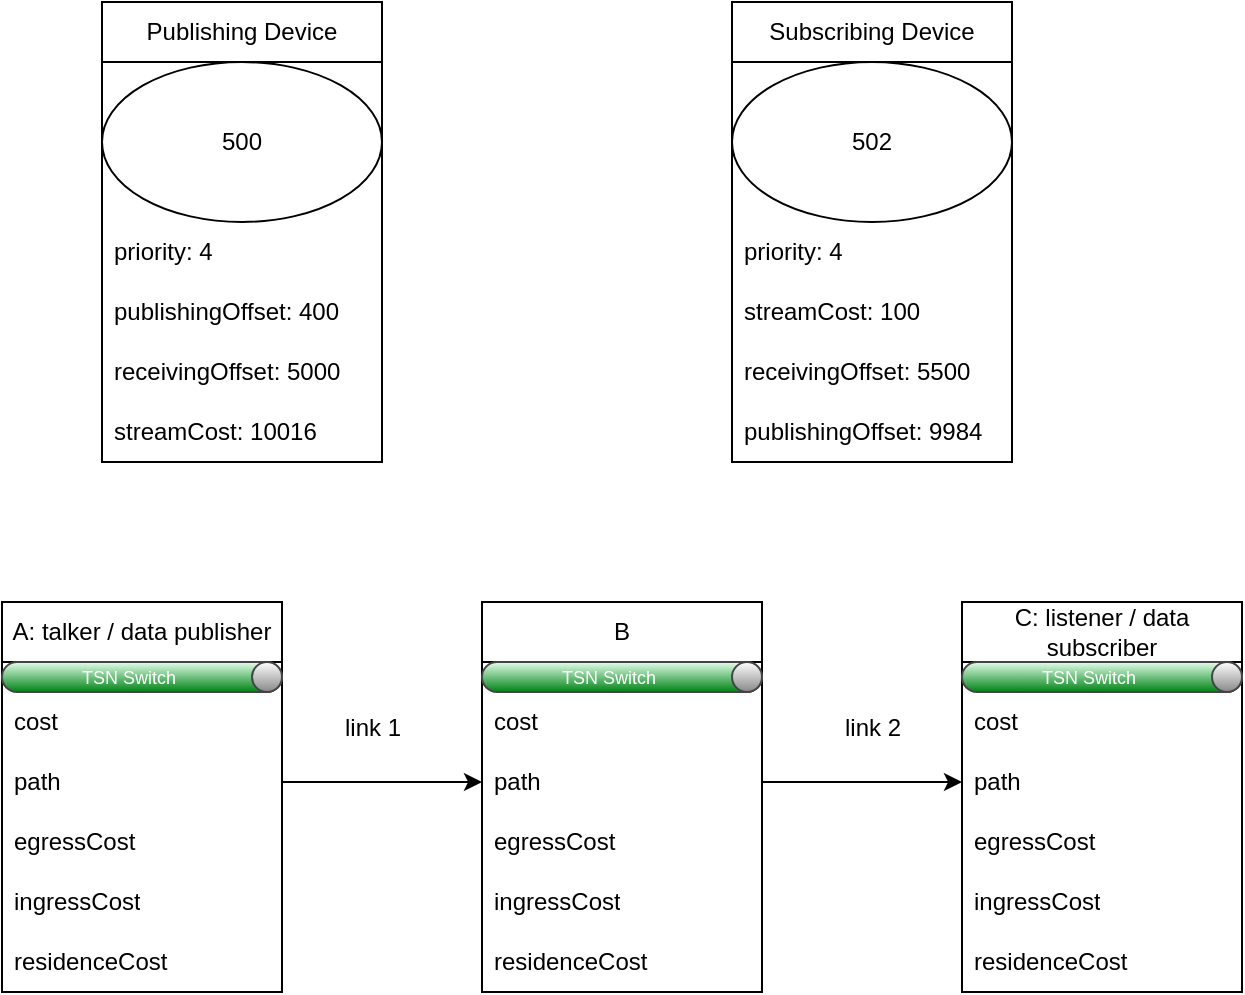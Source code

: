 <mxfile version="24.4.6" type="github">
  <diagram name="Seite-1" id="TU9W4s5XV5Jqz8ymjJ4V">
    <mxGraphModel dx="1434" dy="746" grid="1" gridSize="10" guides="1" tooltips="1" connect="1" arrows="1" fold="1" page="1" pageScale="1" pageWidth="2339" pageHeight="3300" math="0" shadow="0">
      <root>
        <mxCell id="0" />
        <mxCell id="1" parent="0" />
        <mxCell id="pl0yGp6066iL1tmnYxi--1" value="A: talker / data publisher" style="swimlane;fontStyle=0;childLayout=stackLayout;horizontal=1;startSize=30;horizontalStack=0;resizeParent=1;resizeParentMax=0;resizeLast=0;collapsible=1;marginBottom=0;whiteSpace=wrap;html=1;" vertex="1" parent="1">
          <mxGeometry x="200" y="320" width="140" height="195" as="geometry" />
        </mxCell>
        <mxCell id="pl0yGp6066iL1tmnYxi--46" value="TSN Switch" style="strokeWidth=1;html=1;shadow=0;dashed=0;shape=mxgraph.ios.iOnOffButton;mainText=;strokeColor=#444444;fontSize=9;fontColor=#ffffff;spacingRight=14;buttonState=on;sketch=0;" vertex="1" parent="pl0yGp6066iL1tmnYxi--1">
          <mxGeometry y="30" width="140" height="15" as="geometry" />
        </mxCell>
        <mxCell id="pl0yGp6066iL1tmnYxi--2" value="cost" style="text;strokeColor=none;fillColor=none;align=left;verticalAlign=middle;spacingLeft=4;spacingRight=4;overflow=hidden;points=[[0,0.5],[1,0.5]];portConstraint=eastwest;rotatable=0;whiteSpace=wrap;html=1;" vertex="1" parent="pl0yGp6066iL1tmnYxi--1">
          <mxGeometry y="45" width="140" height="30" as="geometry" />
        </mxCell>
        <mxCell id="pl0yGp6066iL1tmnYxi--3" value="path" style="text;strokeColor=none;fillColor=none;align=left;verticalAlign=middle;spacingLeft=4;spacingRight=4;overflow=hidden;points=[[0,0.5],[1,0.5]];portConstraint=eastwest;rotatable=0;whiteSpace=wrap;html=1;" vertex="1" parent="pl0yGp6066iL1tmnYxi--1">
          <mxGeometry y="75" width="140" height="30" as="geometry" />
        </mxCell>
        <mxCell id="pl0yGp6066iL1tmnYxi--4" value="egressCost" style="text;strokeColor=none;fillColor=none;align=left;verticalAlign=middle;spacingLeft=4;spacingRight=4;overflow=hidden;points=[[0,0.5],[1,0.5]];portConstraint=eastwest;rotatable=0;whiteSpace=wrap;html=1;" vertex="1" parent="pl0yGp6066iL1tmnYxi--1">
          <mxGeometry y="105" width="140" height="30" as="geometry" />
        </mxCell>
        <mxCell id="pl0yGp6066iL1tmnYxi--5" value="ingressCost" style="text;strokeColor=none;fillColor=none;align=left;verticalAlign=middle;spacingLeft=4;spacingRight=4;overflow=hidden;points=[[0,0.5],[1,0.5]];portConstraint=eastwest;rotatable=0;whiteSpace=wrap;html=1;" vertex="1" parent="pl0yGp6066iL1tmnYxi--1">
          <mxGeometry y="135" width="140" height="30" as="geometry" />
        </mxCell>
        <mxCell id="pl0yGp6066iL1tmnYxi--6" value="residenceCost" style="text;strokeColor=none;fillColor=none;align=left;verticalAlign=middle;spacingLeft=4;spacingRight=4;overflow=hidden;points=[[0,0.5],[1,0.5]];portConstraint=eastwest;rotatable=0;whiteSpace=wrap;html=1;" vertex="1" parent="pl0yGp6066iL1tmnYxi--1">
          <mxGeometry y="165" width="140" height="30" as="geometry" />
        </mxCell>
        <mxCell id="pl0yGp6066iL1tmnYxi--7" value="B" style="swimlane;fontStyle=0;childLayout=stackLayout;horizontal=1;startSize=30;horizontalStack=0;resizeParent=1;resizeParentMax=0;resizeLast=0;collapsible=1;marginBottom=0;whiteSpace=wrap;html=1;" vertex="1" parent="1">
          <mxGeometry x="440" y="320" width="140" height="195" as="geometry" />
        </mxCell>
        <mxCell id="pl0yGp6066iL1tmnYxi--47" value="TSN Switch" style="strokeWidth=1;html=1;shadow=0;dashed=0;shape=mxgraph.ios.iOnOffButton;mainText=;strokeColor=#444444;fontSize=9;fontColor=#ffffff;spacingRight=14;buttonState=on;sketch=0;" vertex="1" parent="pl0yGp6066iL1tmnYxi--7">
          <mxGeometry y="30" width="140" height="15" as="geometry" />
        </mxCell>
        <mxCell id="pl0yGp6066iL1tmnYxi--8" value="cost" style="text;strokeColor=none;fillColor=none;align=left;verticalAlign=middle;spacingLeft=4;spacingRight=4;overflow=hidden;points=[[0,0.5],[1,0.5]];portConstraint=eastwest;rotatable=0;whiteSpace=wrap;html=1;" vertex="1" parent="pl0yGp6066iL1tmnYxi--7">
          <mxGeometry y="45" width="140" height="30" as="geometry" />
        </mxCell>
        <mxCell id="pl0yGp6066iL1tmnYxi--9" value="path" style="text;strokeColor=none;fillColor=none;align=left;verticalAlign=middle;spacingLeft=4;spacingRight=4;overflow=hidden;points=[[0,0.5],[1,0.5]];portConstraint=eastwest;rotatable=0;whiteSpace=wrap;html=1;" vertex="1" parent="pl0yGp6066iL1tmnYxi--7">
          <mxGeometry y="75" width="140" height="30" as="geometry" />
        </mxCell>
        <mxCell id="pl0yGp6066iL1tmnYxi--10" value="egressCost" style="text;strokeColor=none;fillColor=none;align=left;verticalAlign=middle;spacingLeft=4;spacingRight=4;overflow=hidden;points=[[0,0.5],[1,0.5]];portConstraint=eastwest;rotatable=0;whiteSpace=wrap;html=1;" vertex="1" parent="pl0yGp6066iL1tmnYxi--7">
          <mxGeometry y="105" width="140" height="30" as="geometry" />
        </mxCell>
        <mxCell id="pl0yGp6066iL1tmnYxi--11" value="ingressCost" style="text;strokeColor=none;fillColor=none;align=left;verticalAlign=middle;spacingLeft=4;spacingRight=4;overflow=hidden;points=[[0,0.5],[1,0.5]];portConstraint=eastwest;rotatable=0;whiteSpace=wrap;html=1;" vertex="1" parent="pl0yGp6066iL1tmnYxi--7">
          <mxGeometry y="135" width="140" height="30" as="geometry" />
        </mxCell>
        <mxCell id="pl0yGp6066iL1tmnYxi--12" value="residenceCost" style="text;strokeColor=none;fillColor=none;align=left;verticalAlign=middle;spacingLeft=4;spacingRight=4;overflow=hidden;points=[[0,0.5],[1,0.5]];portConstraint=eastwest;rotatable=0;whiteSpace=wrap;html=1;" vertex="1" parent="pl0yGp6066iL1tmnYxi--7">
          <mxGeometry y="165" width="140" height="30" as="geometry" />
        </mxCell>
        <mxCell id="pl0yGp6066iL1tmnYxi--13" value="C: listener / data subscriber" style="swimlane;fontStyle=0;childLayout=stackLayout;horizontal=1;startSize=30;horizontalStack=0;resizeParent=1;resizeParentMax=0;resizeLast=0;collapsible=1;marginBottom=0;whiteSpace=wrap;html=1;" vertex="1" parent="1">
          <mxGeometry x="680" y="320" width="140" height="195" as="geometry" />
        </mxCell>
        <mxCell id="pl0yGp6066iL1tmnYxi--48" value="TSN Switch" style="strokeWidth=1;html=1;shadow=0;dashed=0;shape=mxgraph.ios.iOnOffButton;mainText=;strokeColor=#444444;fontSize=9;fontColor=#ffffff;spacingRight=14;buttonState=on;sketch=0;" vertex="1" parent="pl0yGp6066iL1tmnYxi--13">
          <mxGeometry y="30" width="140" height="15" as="geometry" />
        </mxCell>
        <mxCell id="pl0yGp6066iL1tmnYxi--14" value="cost" style="text;strokeColor=none;fillColor=none;align=left;verticalAlign=middle;spacingLeft=4;spacingRight=4;overflow=hidden;points=[[0,0.5],[1,0.5]];portConstraint=eastwest;rotatable=0;whiteSpace=wrap;html=1;" vertex="1" parent="pl0yGp6066iL1tmnYxi--13">
          <mxGeometry y="45" width="140" height="30" as="geometry" />
        </mxCell>
        <mxCell id="pl0yGp6066iL1tmnYxi--15" value="path" style="text;strokeColor=none;fillColor=none;align=left;verticalAlign=middle;spacingLeft=4;spacingRight=4;overflow=hidden;points=[[0,0.5],[1,0.5]];portConstraint=eastwest;rotatable=0;whiteSpace=wrap;html=1;" vertex="1" parent="pl0yGp6066iL1tmnYxi--13">
          <mxGeometry y="75" width="140" height="30" as="geometry" />
        </mxCell>
        <mxCell id="pl0yGp6066iL1tmnYxi--16" value="egressCost" style="text;strokeColor=none;fillColor=none;align=left;verticalAlign=middle;spacingLeft=4;spacingRight=4;overflow=hidden;points=[[0,0.5],[1,0.5]];portConstraint=eastwest;rotatable=0;whiteSpace=wrap;html=1;" vertex="1" parent="pl0yGp6066iL1tmnYxi--13">
          <mxGeometry y="105" width="140" height="30" as="geometry" />
        </mxCell>
        <mxCell id="pl0yGp6066iL1tmnYxi--17" value="ingressCost" style="text;strokeColor=none;fillColor=none;align=left;verticalAlign=middle;spacingLeft=4;spacingRight=4;overflow=hidden;points=[[0,0.5],[1,0.5]];portConstraint=eastwest;rotatable=0;whiteSpace=wrap;html=1;" vertex="1" parent="pl0yGp6066iL1tmnYxi--13">
          <mxGeometry y="135" width="140" height="30" as="geometry" />
        </mxCell>
        <mxCell id="pl0yGp6066iL1tmnYxi--18" value="residenceCost" style="text;strokeColor=none;fillColor=none;align=left;verticalAlign=middle;spacingLeft=4;spacingRight=4;overflow=hidden;points=[[0,0.5],[1,0.5]];portConstraint=eastwest;rotatable=0;whiteSpace=wrap;html=1;" vertex="1" parent="pl0yGp6066iL1tmnYxi--13">
          <mxGeometry y="165" width="140" height="30" as="geometry" />
        </mxCell>
        <mxCell id="pl0yGp6066iL1tmnYxi--19" style="edgeStyle=orthogonalEdgeStyle;rounded=0;orthogonalLoop=1;jettySize=auto;html=1;exitX=1;exitY=0.5;exitDx=0;exitDy=0;entryX=0;entryY=0.5;entryDx=0;entryDy=0;" edge="1" parent="1" source="pl0yGp6066iL1tmnYxi--3" target="pl0yGp6066iL1tmnYxi--9">
          <mxGeometry relative="1" as="geometry" />
        </mxCell>
        <mxCell id="pl0yGp6066iL1tmnYxi--20" style="edgeStyle=orthogonalEdgeStyle;rounded=0;orthogonalLoop=1;jettySize=auto;html=1;exitX=1;exitY=0.5;exitDx=0;exitDy=0;entryX=0;entryY=0.5;entryDx=0;entryDy=0;" edge="1" parent="1" source="pl0yGp6066iL1tmnYxi--9" target="pl0yGp6066iL1tmnYxi--15">
          <mxGeometry relative="1" as="geometry" />
        </mxCell>
        <mxCell id="pl0yGp6066iL1tmnYxi--21" value="link 1" style="text;html=1;align=center;verticalAlign=middle;resizable=0;points=[];autosize=1;strokeColor=none;fillColor=none;" vertex="1" parent="1">
          <mxGeometry x="360" y="368" width="50" height="30" as="geometry" />
        </mxCell>
        <mxCell id="pl0yGp6066iL1tmnYxi--22" value="link 2" style="text;html=1;align=center;verticalAlign=middle;resizable=0;points=[];autosize=1;strokeColor=none;fillColor=none;" vertex="1" parent="1">
          <mxGeometry x="610" y="368" width="50" height="30" as="geometry" />
        </mxCell>
        <mxCell id="pl0yGp6066iL1tmnYxi--23" value="Publishing Device" style="swimlane;fontStyle=0;childLayout=stackLayout;horizontal=1;startSize=30;horizontalStack=0;resizeParent=1;resizeParentMax=0;resizeLast=0;collapsible=1;marginBottom=0;whiteSpace=wrap;html=1;" vertex="1" parent="1">
          <mxGeometry x="250" y="20" width="140" height="230" as="geometry" />
        </mxCell>
        <mxCell id="pl0yGp6066iL1tmnYxi--29" value="500" style="ellipse;whiteSpace=wrap;html=1;aspect=fixed;" vertex="1" parent="pl0yGp6066iL1tmnYxi--23">
          <mxGeometry y="30" width="140" height="80" as="geometry" />
        </mxCell>
        <mxCell id="pl0yGp6066iL1tmnYxi--24" value="priority: 4" style="text;strokeColor=none;fillColor=none;align=left;verticalAlign=middle;spacingLeft=4;spacingRight=4;overflow=hidden;points=[[0,0.5],[1,0.5]];portConstraint=eastwest;rotatable=0;whiteSpace=wrap;html=1;" vertex="1" parent="pl0yGp6066iL1tmnYxi--23">
          <mxGeometry y="110" width="140" height="30" as="geometry" />
        </mxCell>
        <mxCell id="pl0yGp6066iL1tmnYxi--25" value="publishingOffset: 400" style="text;strokeColor=none;fillColor=none;align=left;verticalAlign=middle;spacingLeft=4;spacingRight=4;overflow=hidden;points=[[0,0.5],[1,0.5]];portConstraint=eastwest;rotatable=0;whiteSpace=wrap;html=1;" vertex="1" parent="pl0yGp6066iL1tmnYxi--23">
          <mxGeometry y="140" width="140" height="30" as="geometry" />
        </mxCell>
        <mxCell id="pl0yGp6066iL1tmnYxi--26" value="receivingOffset: 5000" style="text;strokeColor=none;fillColor=none;align=left;verticalAlign=middle;spacingLeft=4;spacingRight=4;overflow=hidden;points=[[0,0.5],[1,0.5]];portConstraint=eastwest;rotatable=0;whiteSpace=wrap;html=1;" vertex="1" parent="pl0yGp6066iL1tmnYxi--23">
          <mxGeometry y="170" width="140" height="30" as="geometry" />
        </mxCell>
        <mxCell id="pl0yGp6066iL1tmnYxi--27" value="streamCost: 10016" style="text;strokeColor=none;fillColor=none;align=left;verticalAlign=middle;spacingLeft=4;spacingRight=4;overflow=hidden;points=[[0,0.5],[1,0.5]];portConstraint=eastwest;rotatable=0;whiteSpace=wrap;html=1;" vertex="1" parent="pl0yGp6066iL1tmnYxi--23">
          <mxGeometry y="200" width="140" height="30" as="geometry" />
        </mxCell>
        <mxCell id="pl0yGp6066iL1tmnYxi--30" value="Subscribing Device" style="swimlane;fontStyle=0;childLayout=stackLayout;horizontal=1;startSize=30;horizontalStack=0;resizeParent=1;resizeParentMax=0;resizeLast=0;collapsible=1;marginBottom=0;whiteSpace=wrap;html=1;" vertex="1" parent="1">
          <mxGeometry x="565" y="20" width="140" height="230" as="geometry" />
        </mxCell>
        <mxCell id="pl0yGp6066iL1tmnYxi--31" value="502" style="ellipse;whiteSpace=wrap;html=1;aspect=fixed;" vertex="1" parent="pl0yGp6066iL1tmnYxi--30">
          <mxGeometry y="30" width="140" height="80" as="geometry" />
        </mxCell>
        <mxCell id="pl0yGp6066iL1tmnYxi--37" value="priority: 4" style="text;strokeColor=none;fillColor=none;align=left;verticalAlign=middle;spacingLeft=4;spacingRight=4;overflow=hidden;points=[[0,0.5],[1,0.5]];portConstraint=eastwest;rotatable=0;whiteSpace=wrap;html=1;" vertex="1" parent="pl0yGp6066iL1tmnYxi--30">
          <mxGeometry y="110" width="140" height="30" as="geometry" />
        </mxCell>
        <mxCell id="pl0yGp6066iL1tmnYxi--40" value="streamCost: 100" style="text;strokeColor=none;fillColor=none;align=left;verticalAlign=middle;spacingLeft=4;spacingRight=4;overflow=hidden;points=[[0,0.5],[1,0.5]];portConstraint=eastwest;rotatable=0;whiteSpace=wrap;html=1;" vertex="1" parent="pl0yGp6066iL1tmnYxi--30">
          <mxGeometry y="140" width="140" height="30" as="geometry" />
        </mxCell>
        <mxCell id="pl0yGp6066iL1tmnYxi--39" value="receivingOffset: 5500" style="text;strokeColor=none;fillColor=none;align=left;verticalAlign=middle;spacingLeft=4;spacingRight=4;overflow=hidden;points=[[0,0.5],[1,0.5]];portConstraint=eastwest;rotatable=0;whiteSpace=wrap;html=1;" vertex="1" parent="pl0yGp6066iL1tmnYxi--30">
          <mxGeometry y="170" width="140" height="30" as="geometry" />
        </mxCell>
        <mxCell id="pl0yGp6066iL1tmnYxi--38" value="publishingOffset: 9984" style="text;strokeColor=none;fillColor=none;align=left;verticalAlign=middle;spacingLeft=4;spacingRight=4;overflow=hidden;points=[[0,0.5],[1,0.5]];portConstraint=eastwest;rotatable=0;whiteSpace=wrap;html=1;" vertex="1" parent="pl0yGp6066iL1tmnYxi--30">
          <mxGeometry y="200" width="140" height="30" as="geometry" />
        </mxCell>
      </root>
    </mxGraphModel>
  </diagram>
</mxfile>
